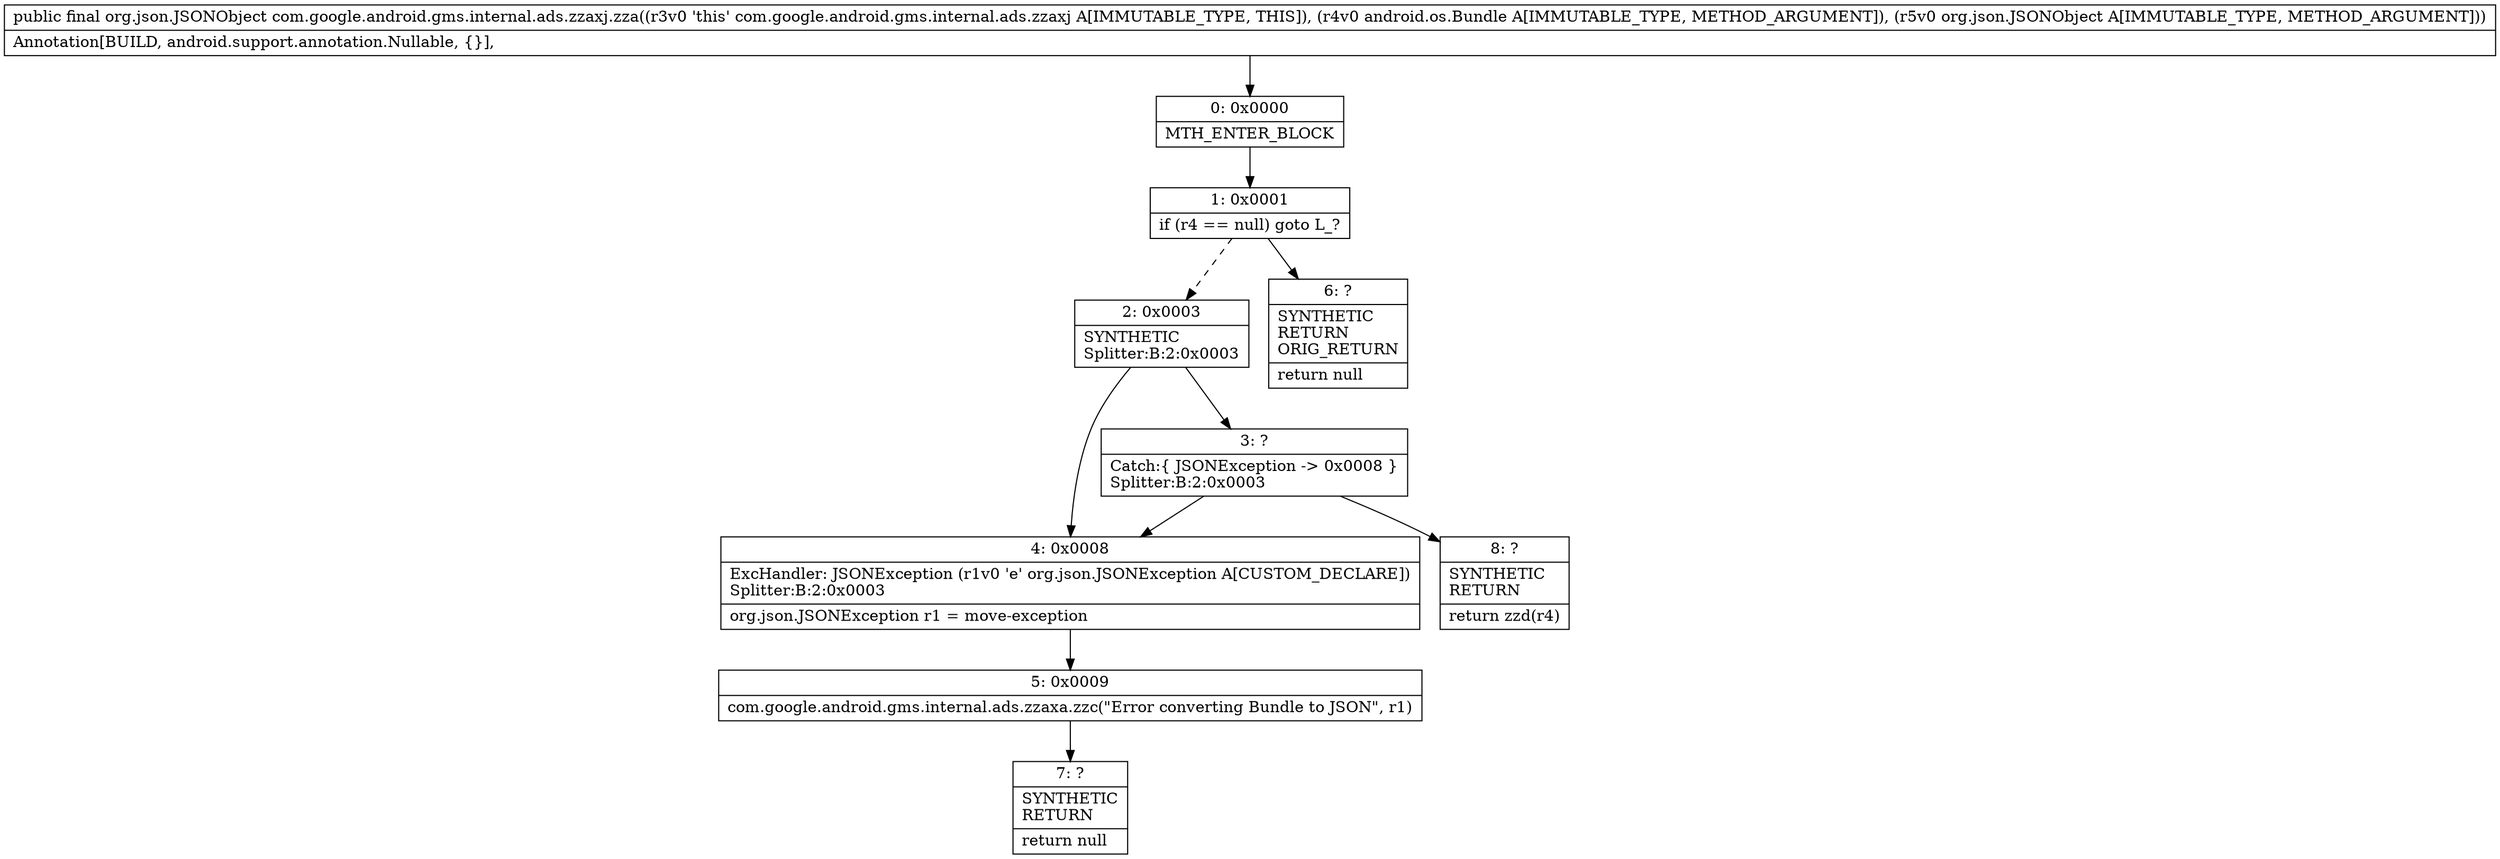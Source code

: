 digraph "CFG forcom.google.android.gms.internal.ads.zzaxj.zza(Landroid\/os\/Bundle;Lorg\/json\/JSONObject;)Lorg\/json\/JSONObject;" {
Node_0 [shape=record,label="{0\:\ 0x0000|MTH_ENTER_BLOCK\l}"];
Node_1 [shape=record,label="{1\:\ 0x0001|if (r4 == null) goto L_?\l}"];
Node_2 [shape=record,label="{2\:\ 0x0003|SYNTHETIC\lSplitter:B:2:0x0003\l}"];
Node_3 [shape=record,label="{3\:\ ?|Catch:\{ JSONException \-\> 0x0008 \}\lSplitter:B:2:0x0003\l}"];
Node_4 [shape=record,label="{4\:\ 0x0008|ExcHandler: JSONException (r1v0 'e' org.json.JSONException A[CUSTOM_DECLARE])\lSplitter:B:2:0x0003\l|org.json.JSONException r1 = move\-exception\l}"];
Node_5 [shape=record,label="{5\:\ 0x0009|com.google.android.gms.internal.ads.zzaxa.zzc(\"Error converting Bundle to JSON\", r1)\l}"];
Node_6 [shape=record,label="{6\:\ ?|SYNTHETIC\lRETURN\lORIG_RETURN\l|return null\l}"];
Node_7 [shape=record,label="{7\:\ ?|SYNTHETIC\lRETURN\l|return null\l}"];
Node_8 [shape=record,label="{8\:\ ?|SYNTHETIC\lRETURN\l|return zzd(r4)\l}"];
MethodNode[shape=record,label="{public final org.json.JSONObject com.google.android.gms.internal.ads.zzaxj.zza((r3v0 'this' com.google.android.gms.internal.ads.zzaxj A[IMMUTABLE_TYPE, THIS]), (r4v0 android.os.Bundle A[IMMUTABLE_TYPE, METHOD_ARGUMENT]), (r5v0 org.json.JSONObject A[IMMUTABLE_TYPE, METHOD_ARGUMENT]))  | Annotation[BUILD, android.support.annotation.Nullable, \{\}], \l}"];
MethodNode -> Node_0;
Node_0 -> Node_1;
Node_1 -> Node_2[style=dashed];
Node_1 -> Node_6;
Node_2 -> Node_3;
Node_2 -> Node_4;
Node_3 -> Node_4;
Node_3 -> Node_8;
Node_4 -> Node_5;
Node_5 -> Node_7;
}

